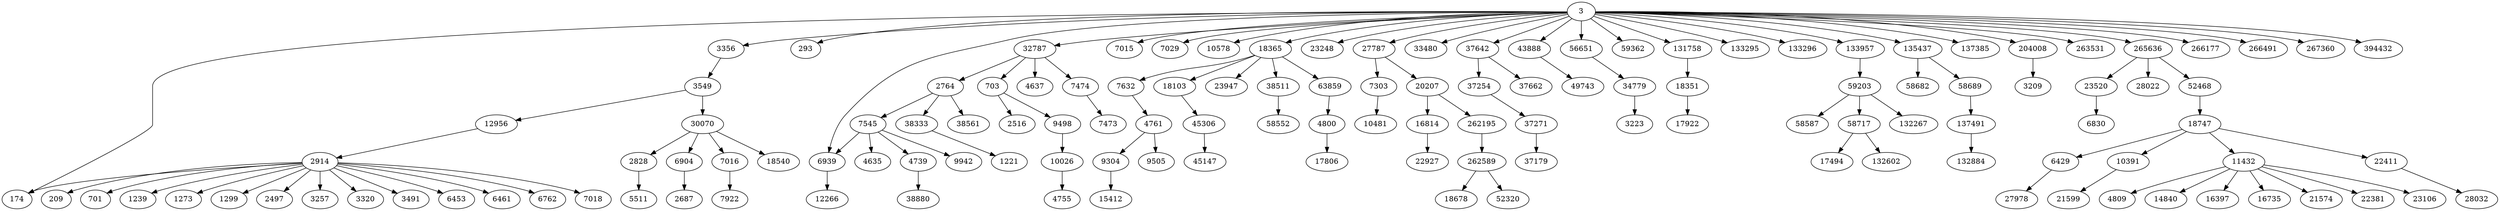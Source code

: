 digraph {
  // Node definitions.
  3;
  174;
  209;
  293;
  701;
  703;
  1221;
  1239;
  1273;
  1299;
  2497;
  2516;
  2687;
  2764;
  2828;
  2914;
  3209;
  3223;
  3257;
  3320;
  3356;
  3491;
  3549;
  4635;
  4637;
  4739;
  4755;
  4761;
  4800;
  4809;
  5511;
  6429;
  6453;
  6461;
  6762;
  6830;
  6904;
  6939;
  7015;
  7016;
  7018;
  7029;
  7303;
  7473;
  7474;
  7545;
  7632;
  7922;
  9304;
  9498;
  9505;
  9942;
  10026;
  10391;
  10481;
  10578;
  11432;
  12266;
  12956;
  14840;
  15412;
  16397;
  16735;
  16814;
  17494;
  17806;
  17922;
  18103;
  18351;
  18365;
  18540;
  18678;
  18747;
  20207;
  21574;
  21599;
  22381;
  22411;
  22927;
  23106;
  23248;
  23520;
  23947;
  27787;
  27978;
  28022;
  28032;
  30070;
  32787;
  33480;
  34779;
  37179;
  37254;
  37271;
  37642;
  37662;
  38333;
  38511;
  38561;
  38880;
  43888;
  45147;
  45306;
  49743;
  52320;
  52468;
  56651;
  58552;
  58587;
  58682;
  58689;
  58717;
  59203;
  59362;
  63859;
  131758;
  132267;
  132602;
  132884;
  133295;
  133296;
  133957;
  135437;
  137385;
  137491;
  204008;
  262195;
  262589;
  263531;
  265636;
  266177;
  266491;
  267360;
  394432;

  // Edge definitions.
  3 -> 174;
  3 -> 293;
  3 -> 3356;
  3 -> 6939;
  3 -> 7015;
  3 -> 7029;
  3 -> 10578;
  3 -> 18365;
  3 -> 23248;
  3 -> 27787;
  3 -> 32787;
  3 -> 33480;
  3 -> 37642;
  3 -> 43888;
  3 -> 56651;
  3 -> 59362;
  3 -> 131758;
  3 -> 133295;
  3 -> 133296;
  3 -> 133957;
  3 -> 135437;
  3 -> 137385;
  3 -> 204008;
  3 -> 263531;
  3 -> 265636;
  3 -> 266177;
  3 -> 266491;
  3 -> 267360;
  3 -> 394432;
  703 -> 2516;
  703 -> 9498;
  2764 -> 7545;
  2764 -> 38333;
  2764 -> 38561;
  2828 -> 5511;
  2914 -> 174;
  2914 -> 209;
  2914 -> 701;
  2914 -> 1239;
  2914 -> 1273;
  2914 -> 1299;
  2914 -> 2497;
  2914 -> 3257;
  2914 -> 3320;
  2914 -> 3491;
  2914 -> 6453;
  2914 -> 6461;
  2914 -> 6762;
  2914 -> 7018;
  3356 -> 3549;
  3549 -> 12956;
  3549 -> 30070;
  4739 -> 38880;
  4761 -> 9304;
  4761 -> 9505;
  4800 -> 17806;
  6429 -> 27978;
  6904 -> 2687;
  6939 -> 12266;
  7016 -> 7922;
  7303 -> 10481;
  7474 -> 7473;
  7545 -> 4635;
  7545 -> 4739;
  7545 -> 6939;
  7545 -> 9942;
  7632 -> 4761;
  9304 -> 15412;
  9498 -> 10026;
  10026 -> 4755;
  10391 -> 21599;
  11432 -> 4809;
  11432 -> 14840;
  11432 -> 16397;
  11432 -> 16735;
  11432 -> 21574;
  11432 -> 22381;
  11432 -> 23106;
  12956 -> 2914;
  16814 -> 22927;
  18103 -> 45306;
  18351 -> 17922;
  18365 -> 7632;
  18365 -> 18103;
  18365 -> 23947;
  18365 -> 38511;
  18365 -> 63859;
  18747 -> 6429;
  18747 -> 10391;
  18747 -> 11432;
  18747 -> 22411;
  20207 -> 16814;
  20207 -> 262195;
  22411 -> 28032;
  23520 -> 6830;
  27787 -> 7303;
  27787 -> 20207;
  30070 -> 2828;
  30070 -> 6904;
  30070 -> 7016;
  30070 -> 18540;
  32787 -> 703;
  32787 -> 2764;
  32787 -> 4637;
  32787 -> 7474;
  34779 -> 3223;
  37254 -> 37271;
  37271 -> 37179;
  37642 -> 37254;
  37642 -> 37662;
  38333 -> 1221;
  38511 -> 58552;
  43888 -> 49743;
  45306 -> 45147;
  52468 -> 18747;
  56651 -> 34779;
  58689 -> 137491;
  58717 -> 17494;
  58717 -> 132602;
  59203 -> 58587;
  59203 -> 58717;
  59203 -> 132267;
  63859 -> 4800;
  131758 -> 18351;
  133957 -> 59203;
  135437 -> 58682;
  135437 -> 58689;
  137491 -> 132884;
  204008 -> 3209;
  262195 -> 262589;
  262589 -> 18678;
  262589 -> 52320;
  265636 -> 23520;
  265636 -> 28022;
  265636 -> 52468;
}